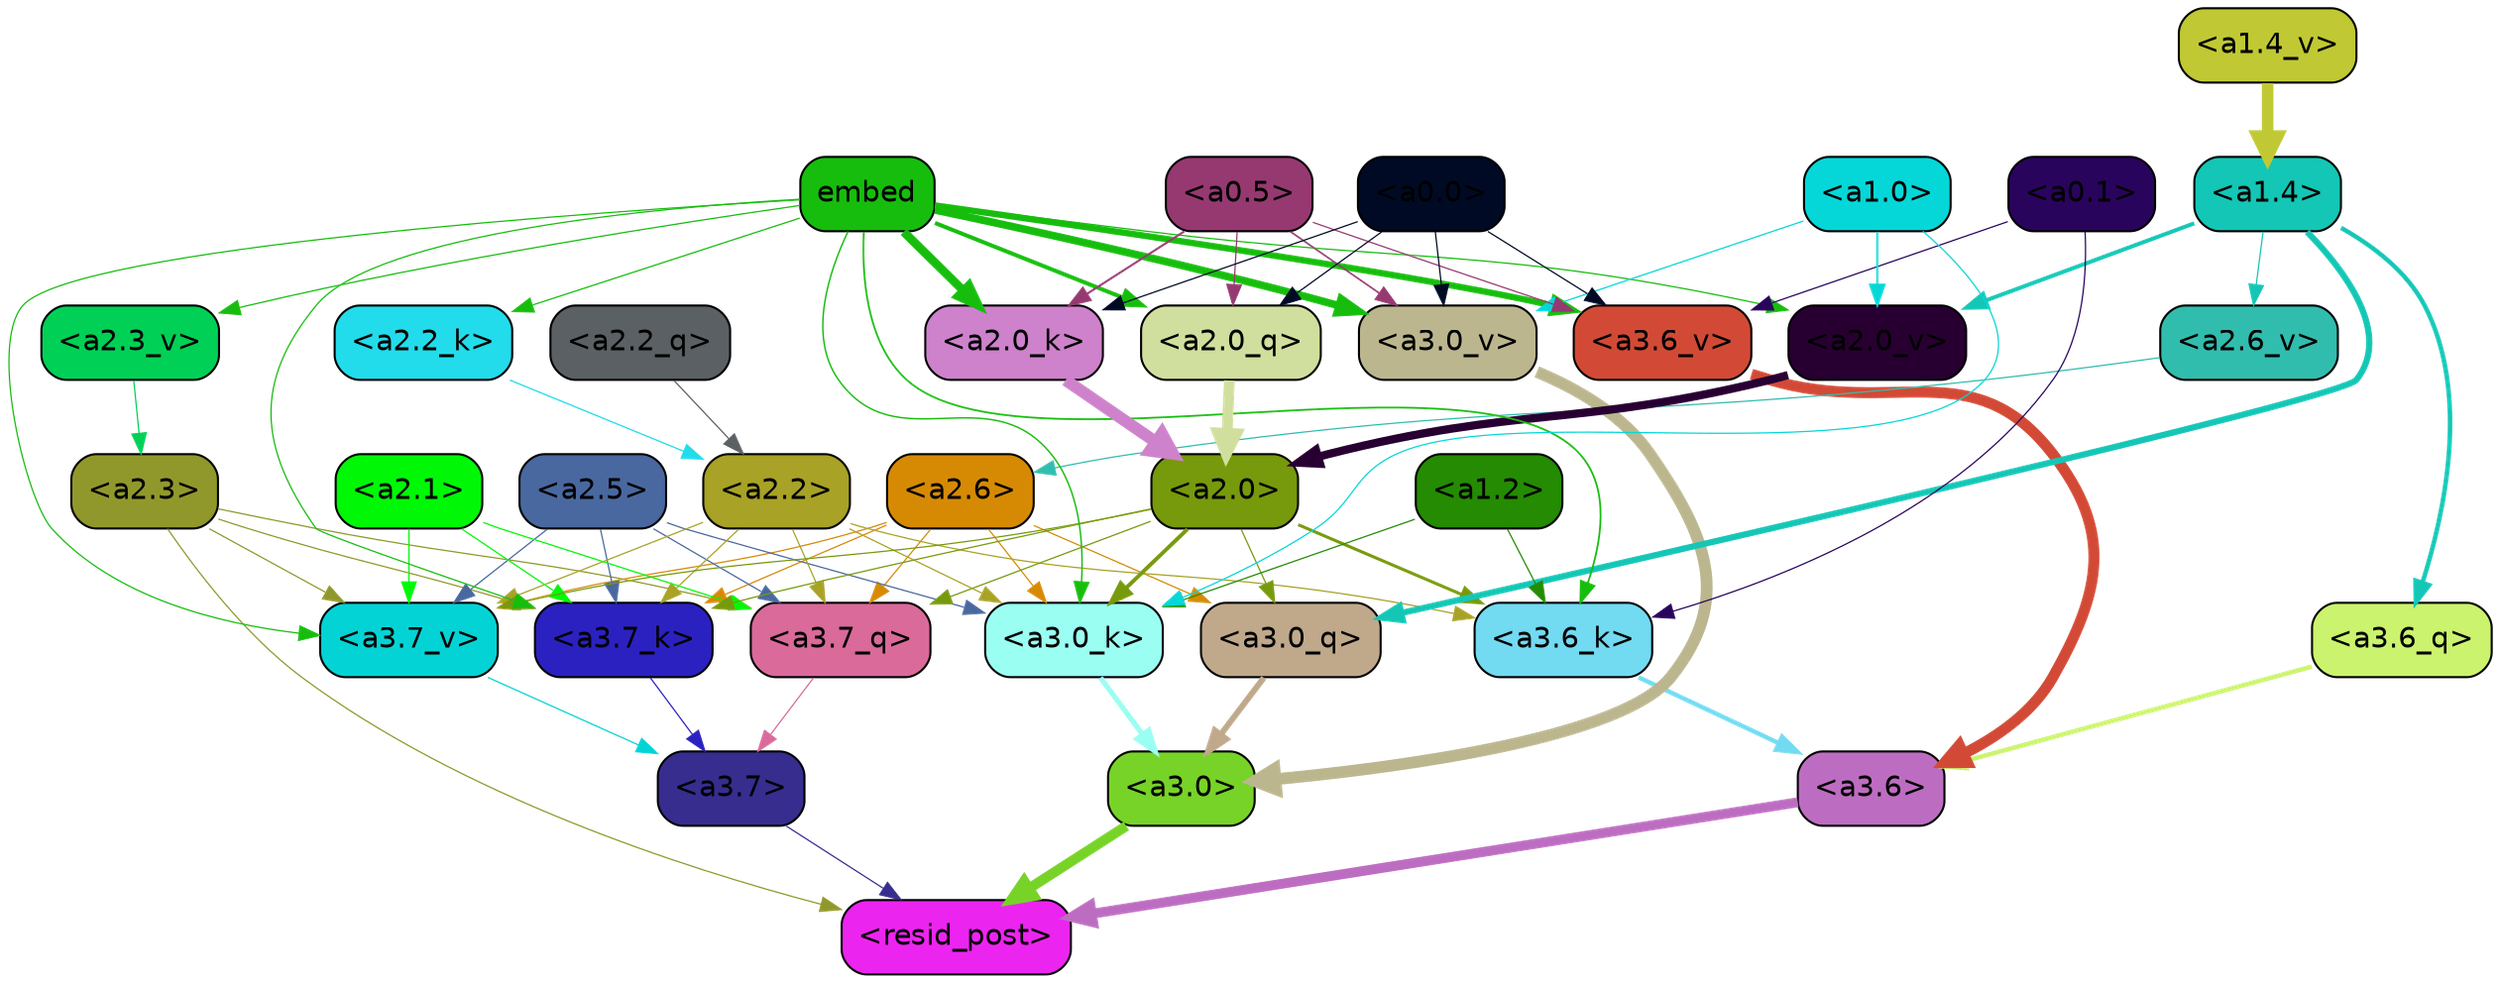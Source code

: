 strict digraph "" {
	graph [bgcolor=transparent,
		layout=dot,
		overlap=false,
		splines=true
	];
	"<a3.7>"	[color=black,
		fillcolor="#362d8f",
		fontname=Helvetica,
		shape=box,
		style="filled, rounded"];
	"<resid_post>"	[color=black,
		fillcolor="#ec24f0",
		fontname=Helvetica,
		shape=box,
		style="filled, rounded"];
	"<a3.7>" -> "<resid_post>"	[color="#362d8f",
		penwidth=0.6];
	"<a3.6>"	[color=black,
		fillcolor="#bd6dc1",
		fontname=Helvetica,
		shape=box,
		style="filled, rounded"];
	"<a3.6>" -> "<resid_post>"	[color="#bd6dc1",
		penwidth=4.7534414529800415];
	"<a3.0>"	[color=black,
		fillcolor="#77d328",
		fontname=Helvetica,
		shape=box,
		style="filled, rounded"];
	"<a3.0>" -> "<resid_post>"	[color="#77d328",
		penwidth=4.898576855659485];
	"<a2.3>"	[color=black,
		fillcolor="#91982b",
		fontname=Helvetica,
		shape=box,
		style="filled, rounded"];
	"<a2.3>" -> "<resid_post>"	[color="#91982b",
		penwidth=0.6];
	"<a3.7_q>"	[color=black,
		fillcolor="#d96a9a",
		fontname=Helvetica,
		shape=box,
		style="filled, rounded"];
	"<a2.3>" -> "<a3.7_q>"	[color="#91982b",
		penwidth=0.6];
	"<a3.7_k>"	[color=black,
		fillcolor="#2b21c0",
		fontname=Helvetica,
		shape=box,
		style="filled, rounded"];
	"<a2.3>" -> "<a3.7_k>"	[color="#91982b",
		penwidth=0.6];
	"<a3.7_v>"	[color=black,
		fillcolor="#04d3d5",
		fontname=Helvetica,
		shape=box,
		style="filled, rounded"];
	"<a2.3>" -> "<a3.7_v>"	[color="#91982b",
		penwidth=0.6];
	"<a3.7_q>" -> "<a3.7>"	[color="#d96a9a",
		penwidth=0.6];
	"<a3.6_q>"	[color=black,
		fillcolor="#cbf36e",
		fontname=Helvetica,
		shape=box,
		style="filled, rounded"];
	"<a3.6_q>" -> "<a3.6>"	[color="#cbf36e",
		penwidth=2.160832464694977];
	"<a3.0_q>"	[color=black,
		fillcolor="#c0a88b",
		fontname=Helvetica,
		shape=box,
		style="filled, rounded"];
	"<a3.0_q>" -> "<a3.0>"	[color="#c0a88b",
		penwidth=2.870753765106201];
	"<a3.7_k>" -> "<a3.7>"	[color="#2b21c0",
		penwidth=0.6];
	"<a3.6_k>"	[color=black,
		fillcolor="#72daf1",
		fontname=Helvetica,
		shape=box,
		style="filled, rounded"];
	"<a3.6_k>" -> "<a3.6>"	[color="#72daf1",
		penwidth=2.13908451795578];
	"<a3.0_k>"	[color=black,
		fillcolor="#9afef2",
		fontname=Helvetica,
		shape=box,
		style="filled, rounded"];
	"<a3.0_k>" -> "<a3.0>"	[color="#9afef2",
		penwidth=2.520303964614868];
	"<a3.7_v>" -> "<a3.7>"	[color="#04d3d5",
		penwidth=0.6];
	"<a3.6_v>"	[color=black,
		fillcolor="#d24a36",
		fontname=Helvetica,
		shape=box,
		style="filled, rounded"];
	"<a3.6_v>" -> "<a3.6>"	[color="#d24a36",
		penwidth=5.297133803367615];
	"<a3.0_v>"	[color=black,
		fillcolor="#bbb68e",
		fontname=Helvetica,
		shape=box,
		style="filled, rounded"];
	"<a3.0_v>" -> "<a3.0>"	[color="#bbb68e",
		penwidth=5.680712580680847];
	"<a2.6>"	[color=black,
		fillcolor="#d68a04",
		fontname=Helvetica,
		shape=box,
		style="filled, rounded"];
	"<a2.6>" -> "<a3.7_q>"	[color="#d68a04",
		penwidth=0.6];
	"<a2.6>" -> "<a3.0_q>"	[color="#d68a04",
		penwidth=0.6];
	"<a2.6>" -> "<a3.7_k>"	[color="#d68a04",
		penwidth=0.6];
	"<a2.6>" -> "<a3.0_k>"	[color="#d68a04",
		penwidth=0.6];
	"<a2.6>" -> "<a3.7_v>"	[color="#d68a04",
		penwidth=0.6];
	"<a2.5>"	[color=black,
		fillcolor="#49689f",
		fontname=Helvetica,
		shape=box,
		style="filled, rounded"];
	"<a2.5>" -> "<a3.7_q>"	[color="#49689f",
		penwidth=0.6];
	"<a2.5>" -> "<a3.7_k>"	[color="#49689f",
		penwidth=0.6];
	"<a2.5>" -> "<a3.0_k>"	[color="#49689f",
		penwidth=0.6];
	"<a2.5>" -> "<a3.7_v>"	[color="#49689f",
		penwidth=0.6];
	"<a2.2>"	[color=black,
		fillcolor="#a8a226",
		fontname=Helvetica,
		shape=box,
		style="filled, rounded"];
	"<a2.2>" -> "<a3.7_q>"	[color="#a8a226",
		penwidth=0.6];
	"<a2.2>" -> "<a3.7_k>"	[color="#a8a226",
		penwidth=0.6];
	"<a2.2>" -> "<a3.6_k>"	[color="#a8a226",
		penwidth=0.6];
	"<a2.2>" -> "<a3.0_k>"	[color="#a8a226",
		penwidth=0.6];
	"<a2.2>" -> "<a3.7_v>"	[color="#a8a226",
		penwidth=0.6];
	"<a2.1>"	[color=black,
		fillcolor="#00f806",
		fontname=Helvetica,
		shape=box,
		style="filled, rounded"];
	"<a2.1>" -> "<a3.7_q>"	[color="#00f806",
		penwidth=0.6];
	"<a2.1>" -> "<a3.7_k>"	[color="#00f806",
		penwidth=0.6];
	"<a2.1>" -> "<a3.7_v>"	[color="#00f806",
		penwidth=0.6];
	"<a2.0>"	[color=black,
		fillcolor="#77990c",
		fontname=Helvetica,
		shape=box,
		style="filled, rounded"];
	"<a2.0>" -> "<a3.7_q>"	[color="#77990c",
		penwidth=0.6];
	"<a2.0>" -> "<a3.0_q>"	[color="#77990c",
		penwidth=0.6];
	"<a2.0>" -> "<a3.7_k>"	[color="#77990c",
		penwidth=0.6];
	"<a2.0>" -> "<a3.6_k>"	[color="#77990c",
		penwidth=1.4784413101151586];
	"<a2.0>" -> "<a3.0_k>"	[color="#77990c",
		penwidth=1.8858084231615067];
	"<a2.0>" -> "<a3.7_v>"	[color="#77990c",
		penwidth=0.6];
	"<a1.4>"	[color=black,
		fillcolor="#14c6b5",
		fontname=Helvetica,
		shape=box,
		style="filled, rounded"];
	"<a1.4>" -> "<a3.6_q>"	[color="#14c6b5",
		penwidth=2.149975523352623];
	"<a1.4>" -> "<a3.0_q>"	[color="#14c6b5",
		penwidth=3.0018038749694824];
	"<a2.6_v>"	[color=black,
		fillcolor="#31bdae",
		fontname=Helvetica,
		shape=box,
		style="filled, rounded"];
	"<a1.4>" -> "<a2.6_v>"	[color="#14c6b5",
		penwidth=0.6];
	"<a2.0_v>"	[color=black,
		fillcolor="#270031",
		fontname=Helvetica,
		shape=box,
		style="filled, rounded"];
	"<a1.4>" -> "<a2.0_v>"	[color="#14c6b5",
		penwidth=1.925402581691742];
	embed	[color=black,
		fillcolor="#16bd0d",
		fontname=Helvetica,
		shape=box,
		style="filled, rounded"];
	embed -> "<a3.7_k>"	[color="#16bd0d",
		penwidth=0.6];
	embed -> "<a3.6_k>"	[color="#16bd0d",
		penwidth=0.8552796393632889];
	embed -> "<a3.0_k>"	[color="#16bd0d",
		penwidth=0.691851794719696];
	embed -> "<a3.7_v>"	[color="#16bd0d",
		penwidth=0.6];
	embed -> "<a3.6_v>"	[color="#16bd0d",
		penwidth=3.067279100418091];
	embed -> "<a3.0_v>"	[color="#16bd0d",
		penwidth=3.6927278637886047];
	"<a2.0_q>"	[color=black,
		fillcolor="#d0df9d",
		fontname=Helvetica,
		shape=box,
		style="filled, rounded"];
	embed -> "<a2.0_q>"	[color="#16bd0d",
		penwidth=1.944248914718628];
	"<a2.2_k>"	[color=black,
		fillcolor="#22dceb",
		fontname=Helvetica,
		shape=box,
		style="filled, rounded"];
	embed -> "<a2.2_k>"	[color="#16bd0d",
		penwidth=0.6];
	"<a2.0_k>"	[color=black,
		fillcolor="#cd82cb",
		fontname=Helvetica,
		shape=box,
		style="filled, rounded"];
	embed -> "<a2.0_k>"	[color="#16bd0d",
		penwidth=4.198909968137741];
	"<a2.3_v>"	[color=black,
		fillcolor="#00d156",
		fontname=Helvetica,
		shape=box,
		style="filled, rounded"];
	embed -> "<a2.3_v>"	[color="#16bd0d",
		penwidth=0.6];
	embed -> "<a2.0_v>"	[color="#16bd0d",
		penwidth=0.6];
	"<a1.2>"	[color=black,
		fillcolor="#248b02",
		fontname=Helvetica,
		shape=box,
		style="filled, rounded"];
	"<a1.2>" -> "<a3.6_k>"	[color="#248b02",
		penwidth=0.6];
	"<a1.2>" -> "<a3.0_k>"	[color="#248b02",
		penwidth=0.6];
	"<a0.1>"	[color=black,
		fillcolor="#29045c",
		fontname=Helvetica,
		shape=box,
		style="filled, rounded"];
	"<a0.1>" -> "<a3.6_k>"	[color="#29045c",
		penwidth=0.6];
	"<a0.1>" -> "<a3.6_v>"	[color="#29045c",
		penwidth=0.6];
	"<a1.0>"	[color=black,
		fillcolor="#05d7d8",
		fontname=Helvetica,
		shape=box,
		style="filled, rounded"];
	"<a1.0>" -> "<a3.0_k>"	[color="#05d7d8",
		penwidth=0.6];
	"<a1.0>" -> "<a3.0_v>"	[color="#05d7d8",
		penwidth=0.6];
	"<a1.0>" -> "<a2.0_v>"	[color="#05d7d8",
		penwidth=0.9920598268508911];
	"<a0.5>"	[color=black,
		fillcolor="#963971",
		fontname=Helvetica,
		shape=box,
		style="filled, rounded"];
	"<a0.5>" -> "<a3.6_v>"	[color="#963971",
		penwidth=0.6];
	"<a0.5>" -> "<a3.0_v>"	[color="#963971",
		penwidth=0.8028683364391327];
	"<a0.5>" -> "<a2.0_q>"	[color="#963971",
		penwidth=0.6];
	"<a0.5>" -> "<a2.0_k>"	[color="#963971",
		penwidth=0.9883035719394684];
	"<a0.0>"	[color=black,
		fillcolor="#010a24",
		fontname=Helvetica,
		shape=box,
		style="filled, rounded"];
	"<a0.0>" -> "<a3.6_v>"	[color="#010a24",
		penwidth=0.6];
	"<a0.0>" -> "<a3.0_v>"	[color="#010a24",
		penwidth=0.6];
	"<a0.0>" -> "<a2.0_q>"	[color="#010a24",
		penwidth=0.6];
	"<a0.0>" -> "<a2.0_k>"	[color="#010a24",
		penwidth=0.6];
	"<a2.2_q>"	[color=black,
		fillcolor="#5a6063",
		fontname=Helvetica,
		shape=box,
		style="filled, rounded"];
	"<a2.2_q>" -> "<a2.2>"	[color="#5a6063",
		penwidth=0.6];
	"<a2.0_q>" -> "<a2.0>"	[color="#d0df9d",
		penwidth=5.1847569942474365];
	"<a2.2_k>" -> "<a2.2>"	[color="#22dceb",
		penwidth=0.6149471998214722];
	"<a2.0_k>" -> "<a2.0>"	[color="#cd82cb",
		penwidth=5.773491740226746];
	"<a2.6_v>" -> "<a2.6>"	[color="#31bdae",
		penwidth=0.6];
	"<a2.3_v>" -> "<a2.3>"	[color="#00d156",
		penwidth=0.6];
	"<a2.0_v>" -> "<a2.0>"	[color="#270031",
		penwidth=3.9731863737106323];
	"<a1.4_v>"	[color=black,
		fillcolor="#c0c933",
		fontname=Helvetica,
		shape=box,
		style="filled, rounded"];
	"<a1.4_v>" -> "<a1.4>"	[color="#c0c933",
		penwidth=5.565408229827881];
}
